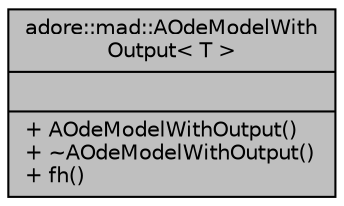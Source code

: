 digraph "adore::mad::AOdeModelWithOutput&lt; T &gt;"
{
 // LATEX_PDF_SIZE
  edge [fontname="Helvetica",fontsize="10",labelfontname="Helvetica",labelfontsize="10"];
  node [fontname="Helvetica",fontsize="10",shape=record];
  Node1 [label="{adore::mad::AOdeModelWith\lOutput\< T \>\n||+ AOdeModelWithOutput()\l+ ~AOdeModelWithOutput()\l+ fh()\l}",height=0.2,width=0.4,color="black", fillcolor="grey75", style="filled", fontcolor="black",tooltip=" "];
}
